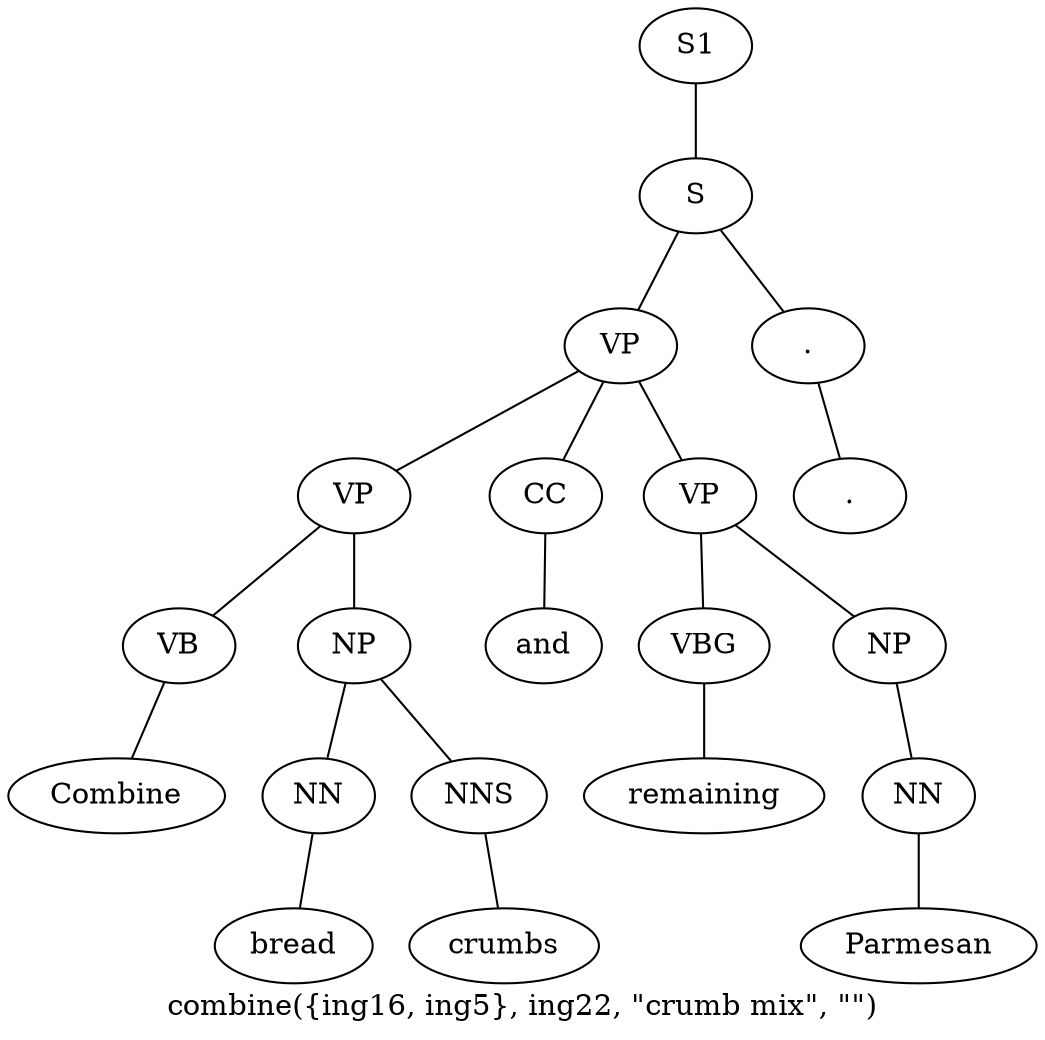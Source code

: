 graph SyntaxGraph {
	label = "combine({ing16, ing5}, ing22, \"crumb mix\", \"\")";
	Node0 [label="S1"];
	Node1 [label="S"];
	Node2 [label="VP"];
	Node3 [label="VP"];
	Node4 [label="VB"];
	Node5 [label="Combine"];
	Node6 [label="NP"];
	Node7 [label="NN"];
	Node8 [label="bread"];
	Node9 [label="NNS"];
	Node10 [label="crumbs"];
	Node11 [label="CC"];
	Node12 [label="and"];
	Node13 [label="VP"];
	Node14 [label="VBG"];
	Node15 [label="remaining"];
	Node16 [label="NP"];
	Node17 [label="NN"];
	Node18 [label="Parmesan"];
	Node19 [label="."];
	Node20 [label="."];

	Node0 -- Node1;
	Node1 -- Node2;
	Node1 -- Node19;
	Node2 -- Node3;
	Node2 -- Node11;
	Node2 -- Node13;
	Node3 -- Node4;
	Node3 -- Node6;
	Node4 -- Node5;
	Node6 -- Node7;
	Node6 -- Node9;
	Node7 -- Node8;
	Node9 -- Node10;
	Node11 -- Node12;
	Node13 -- Node14;
	Node13 -- Node16;
	Node14 -- Node15;
	Node16 -- Node17;
	Node17 -- Node18;
	Node19 -- Node20;
}